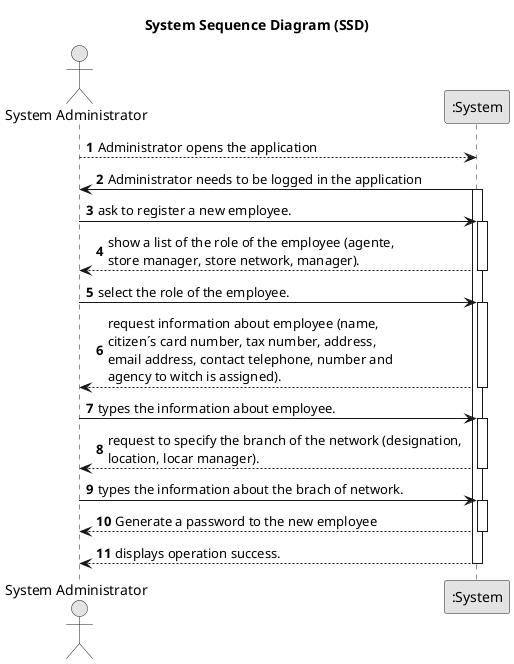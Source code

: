 @startuml
skinparam monochrome true
skinparam packageStyle rectangle
skinparam shadowing false

title System Sequence Diagram (SSD)

autonumber

actor "System Administrator" as Employee
participant ":System" as System

System <-- Employee :  Administrator opens the application
         deactivate System
 Employee <- System :  Administrator needs to be logged in the application
        activate System

    Employee -> System : ask to register a new employee.
    activate System

        System --> Employee : show a list of the role of the employee (agente, \nstore manager, store network, manager).

    deactivate System

    Employee -> System : select the role of the employee.
    activate System

        System --> Employee : request information about employee (name, \ncitizen´s card number, tax number, address, \nemail address, contact telephone, number and \nagency to witch is assigned).
    deactivate System

    Employee -> System : types the information about employee.
    activate System

        System --> Employee : request to specify the branch of the network (designation, \nlocation, locar manager).
    deactivate System

    Employee -> System : types the information about the brach of network.
    activate System
    System --> Employee : Generate a password to the new employee
            deactivate System

        System --> Employee : displays operation success.
    deactivate System
@enduml